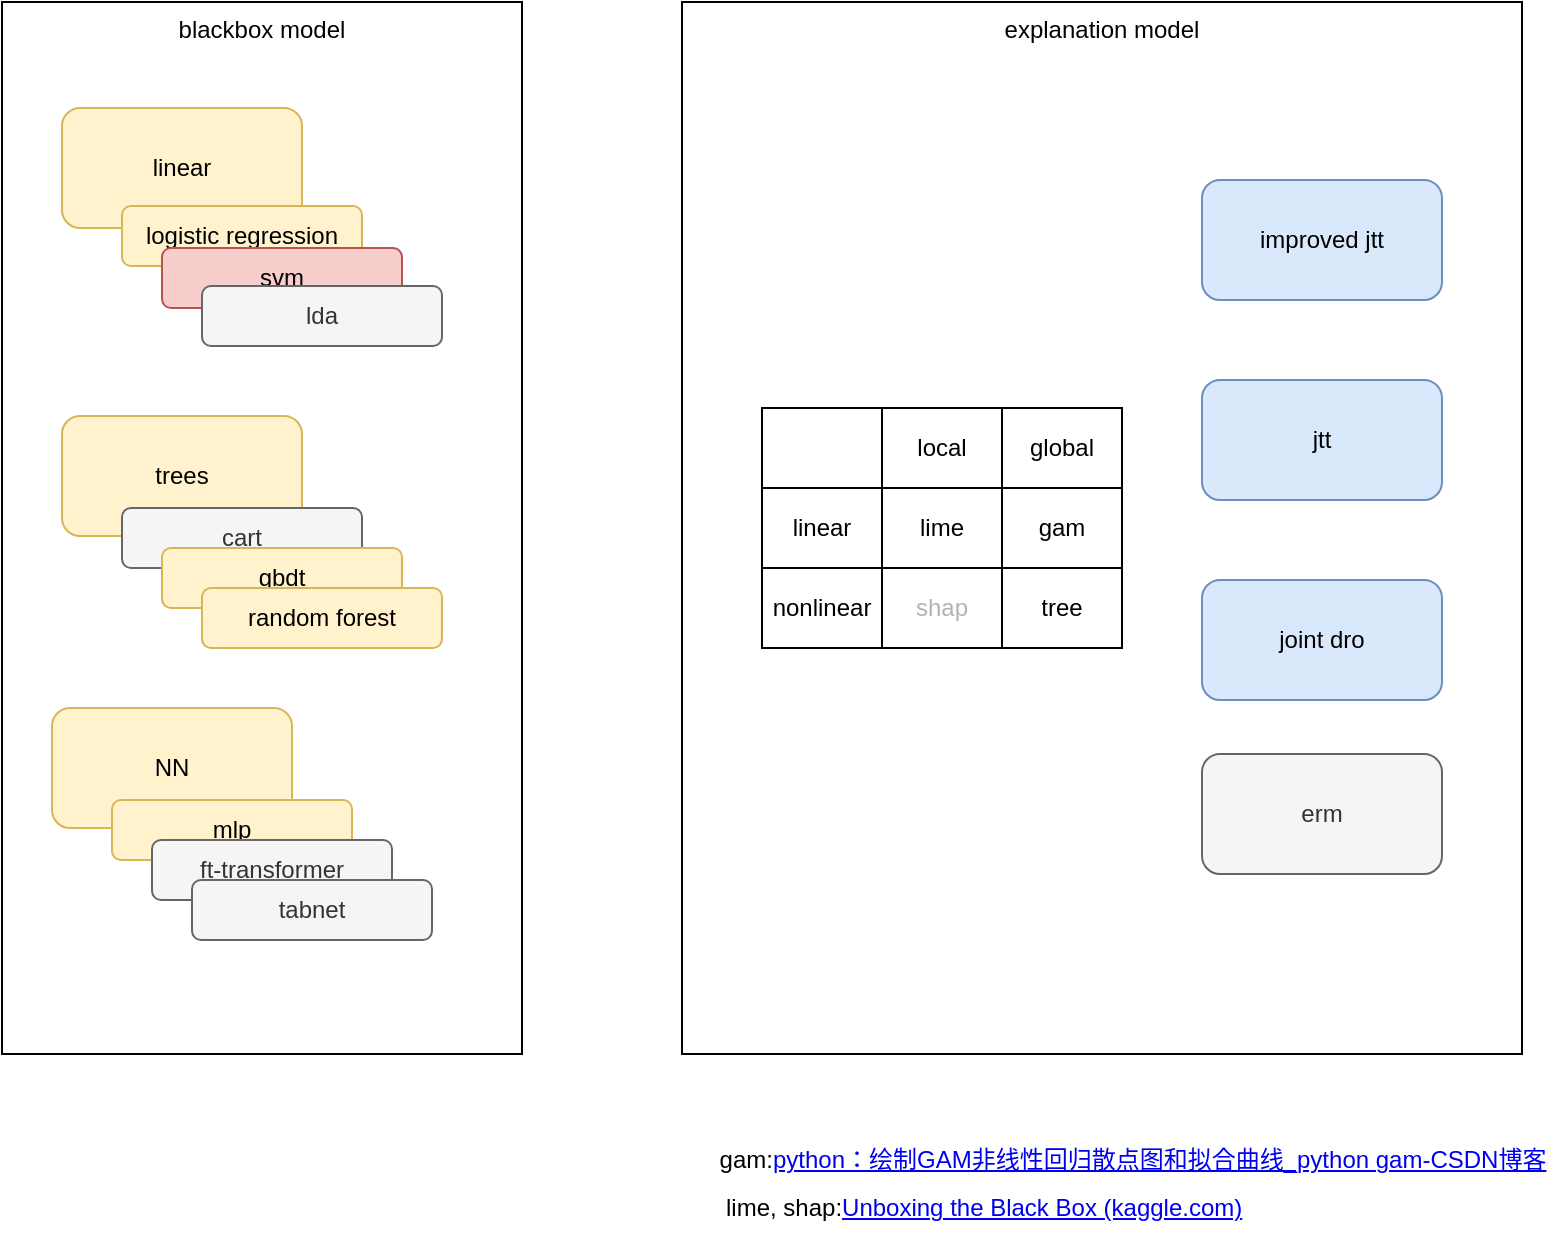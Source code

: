 <mxfile version="17.2.4" type="device"><diagram id="WZwb_Z2oMyCr8AlMXQXx" name="第 1 页"><mxGraphModel dx="1422" dy="591" grid="1" gridSize="10" guides="1" tooltips="1" connect="1" arrows="1" fold="1" page="1" pageScale="1" pageWidth="1169" pageHeight="827" math="0" shadow="0"><root><mxCell id="0"/><mxCell id="1" parent="0"/><mxCell id="7wtQnXj_1Fix2-yFV_L5-23" value="" style="group" parent="1" vertex="1" connectable="0"><mxGeometry x="20" y="151" width="420" height="526" as="geometry"/></mxCell><mxCell id="7wtQnXj_1Fix2-yFV_L5-21" value="blackbox model" style="rounded=0;whiteSpace=wrap;html=1;fillColor=default;align=center;verticalAlign=top;" parent="7wtQnXj_1Fix2-yFV_L5-23" vertex="1"><mxGeometry width="260" height="526" as="geometry"/></mxCell><mxCell id="7wtQnXj_1Fix2-yFV_L5-6" value="trees" style="rounded=1;whiteSpace=wrap;html=1;fillColor=#fff2cc;strokeColor=#d6b656;" parent="7wtQnXj_1Fix2-yFV_L5-23" vertex="1"><mxGeometry x="30" y="207" width="120" height="60" as="geometry"/></mxCell><mxCell id="7wtQnXj_1Fix2-yFV_L5-7" value="cart" style="rounded=1;whiteSpace=wrap;html=1;fillColor=#f5f5f5;strokeColor=#666666;fontColor=#333333;" parent="7wtQnXj_1Fix2-yFV_L5-23" vertex="1"><mxGeometry x="60" y="253" width="120" height="30" as="geometry"/></mxCell><mxCell id="7wtQnXj_1Fix2-yFV_L5-8" value="gbdt" style="rounded=1;whiteSpace=wrap;html=1;fillColor=#fff2cc;strokeColor=#d6b656;" parent="7wtQnXj_1Fix2-yFV_L5-23" vertex="1"><mxGeometry x="80" y="273" width="120" height="30" as="geometry"/></mxCell><mxCell id="7wtQnXj_1Fix2-yFV_L5-10" value="linear" style="rounded=1;whiteSpace=wrap;html=1;fillColor=#fff2cc;strokeColor=#d6b656;" parent="7wtQnXj_1Fix2-yFV_L5-23" vertex="1"><mxGeometry x="30" y="53" width="120" height="60" as="geometry"/></mxCell><mxCell id="7wtQnXj_1Fix2-yFV_L5-11" value="logistic regression" style="rounded=1;whiteSpace=wrap;html=1;fillColor=#fff2cc;strokeColor=#d6b656;" parent="7wtQnXj_1Fix2-yFV_L5-23" vertex="1"><mxGeometry x="60" y="102" width="120" height="30" as="geometry"/></mxCell><mxCell id="7wtQnXj_1Fix2-yFV_L5-12" value="svm" style="rounded=1;whiteSpace=wrap;html=1;fillColor=#f8cecc;strokeColor=#b85450;" parent="7wtQnXj_1Fix2-yFV_L5-23" vertex="1"><mxGeometry x="80" y="123" width="120" height="30" as="geometry"/></mxCell><mxCell id="7wtQnXj_1Fix2-yFV_L5-13" value="lda" style="rounded=1;whiteSpace=wrap;html=1;fillColor=#f5f5f5;strokeColor=#666666;fontColor=#333333;" parent="7wtQnXj_1Fix2-yFV_L5-23" vertex="1"><mxGeometry x="100" y="142" width="120" height="30" as="geometry"/></mxCell><mxCell id="7wtQnXj_1Fix2-yFV_L5-15" value="random forest" style="rounded=1;whiteSpace=wrap;html=1;fillColor=#fff2cc;strokeColor=#d6b656;" parent="7wtQnXj_1Fix2-yFV_L5-23" vertex="1"><mxGeometry x="100" y="293" width="120" height="30" as="geometry"/></mxCell><mxCell id="7wtQnXj_1Fix2-yFV_L5-16" value="NN" style="rounded=1;whiteSpace=wrap;html=1;fillColor=#fff2cc;strokeColor=#d6b656;" parent="7wtQnXj_1Fix2-yFV_L5-23" vertex="1"><mxGeometry x="25" y="353" width="120" height="60" as="geometry"/></mxCell><mxCell id="7wtQnXj_1Fix2-yFV_L5-17" value="mlp" style="rounded=1;whiteSpace=wrap;html=1;fillColor=#fff2cc;strokeColor=#d6b656;" parent="7wtQnXj_1Fix2-yFV_L5-23" vertex="1"><mxGeometry x="55" y="399" width="120" height="30" as="geometry"/></mxCell><mxCell id="7wtQnXj_1Fix2-yFV_L5-18" value="ft-transformer" style="rounded=1;whiteSpace=wrap;html=1;fillColor=#f5f5f5;strokeColor=#666666;fontColor=#333333;" parent="7wtQnXj_1Fix2-yFV_L5-23" vertex="1"><mxGeometry x="75" y="419" width="120" height="30" as="geometry"/></mxCell><mxCell id="7wtQnXj_1Fix2-yFV_L5-19" value="tabnet" style="rounded=1;whiteSpace=wrap;html=1;fillColor=#f5f5f5;strokeColor=#666666;fontColor=#333333;" parent="7wtQnXj_1Fix2-yFV_L5-23" vertex="1"><mxGeometry x="95" y="439" width="120" height="30" as="geometry"/></mxCell><mxCell id="7wtQnXj_1Fix2-yFV_L5-24" value="" style="group;fillColor=#f5f5f5;fontColor=#333333;strokeColor=#666666;" parent="1" vertex="1" connectable="0"><mxGeometry x="360" y="151" width="420" height="526" as="geometry"/></mxCell><mxCell id="7wtQnXj_1Fix2-yFV_L5-25" value="explanation model" style="rounded=0;whiteSpace=wrap;html=1;fillColor=default;align=center;verticalAlign=top;" parent="7wtQnXj_1Fix2-yFV_L5-24" vertex="1"><mxGeometry width="420" height="526" as="geometry"/></mxCell><mxCell id="7wtQnXj_1Fix2-yFV_L5-26" value="joint dro" style="rounded=1;whiteSpace=wrap;html=1;fillColor=#dae8fc;strokeColor=#6c8ebf;" parent="7wtQnXj_1Fix2-yFV_L5-24" vertex="1"><mxGeometry x="260" y="289" width="120" height="60" as="geometry"/></mxCell><mxCell id="7wtQnXj_1Fix2-yFV_L5-27" value="erm" style="rounded=1;whiteSpace=wrap;html=1;fillColor=#f5f5f5;strokeColor=#666666;fontColor=#333333;" parent="7wtQnXj_1Fix2-yFV_L5-24" vertex="1"><mxGeometry x="260" y="376" width="120" height="60" as="geometry"/></mxCell><mxCell id="7wtQnXj_1Fix2-yFV_L5-28" value="jtt" style="rounded=1;whiteSpace=wrap;html=1;fillColor=#dae8fc;strokeColor=#6c8ebf;" parent="7wtQnXj_1Fix2-yFV_L5-24" vertex="1"><mxGeometry x="260" y="189" width="120" height="60" as="geometry"/></mxCell><mxCell id="7wtQnXj_1Fix2-yFV_L5-41" value="improved jtt" style="rounded=1;whiteSpace=wrap;html=1;fillColor=#dae8fc;strokeColor=#6c8ebf;" parent="7wtQnXj_1Fix2-yFV_L5-24" vertex="1"><mxGeometry x="260" y="89" width="120" height="60" as="geometry"/></mxCell><mxCell id="7wtQnXj_1Fix2-yFV_L5-43" value="" style="shape=table;html=1;whiteSpace=wrap;startSize=0;container=1;collapsible=0;childLayout=tableLayout;fillColor=default;" parent="7wtQnXj_1Fix2-yFV_L5-24" vertex="1"><mxGeometry x="40" y="203" width="180" height="120" as="geometry"/></mxCell><mxCell id="7wtQnXj_1Fix2-yFV_L5-44" value="" style="shape=tableRow;horizontal=0;startSize=0;swimlaneHead=0;swimlaneBody=0;top=0;left=0;bottom=0;right=0;collapsible=0;dropTarget=0;fillColor=none;points=[[0,0.5],[1,0.5]];portConstraint=eastwest;" parent="7wtQnXj_1Fix2-yFV_L5-43" vertex="1"><mxGeometry width="180" height="40" as="geometry"/></mxCell><mxCell id="7wtQnXj_1Fix2-yFV_L5-45" value="" style="shape=partialRectangle;html=1;whiteSpace=wrap;connectable=0;fillColor=none;top=0;left=0;bottom=0;right=0;overflow=hidden;" parent="7wtQnXj_1Fix2-yFV_L5-44" vertex="1"><mxGeometry width="60" height="40" as="geometry"><mxRectangle width="60" height="40" as="alternateBounds"/></mxGeometry></mxCell><mxCell id="7wtQnXj_1Fix2-yFV_L5-46" value="local" style="shape=partialRectangle;html=1;whiteSpace=wrap;connectable=0;fillColor=none;top=0;left=0;bottom=0;right=0;overflow=hidden;" parent="7wtQnXj_1Fix2-yFV_L5-44" vertex="1"><mxGeometry x="60" width="60" height="40" as="geometry"><mxRectangle width="60" height="40" as="alternateBounds"/></mxGeometry></mxCell><mxCell id="7wtQnXj_1Fix2-yFV_L5-47" value="global" style="shape=partialRectangle;html=1;whiteSpace=wrap;connectable=0;fillColor=none;top=0;left=0;bottom=0;right=0;overflow=hidden;" parent="7wtQnXj_1Fix2-yFV_L5-44" vertex="1"><mxGeometry x="120" width="60" height="40" as="geometry"><mxRectangle width="60" height="40" as="alternateBounds"/></mxGeometry></mxCell><mxCell id="7wtQnXj_1Fix2-yFV_L5-48" value="" style="shape=tableRow;horizontal=0;startSize=0;swimlaneHead=0;swimlaneBody=0;top=0;left=0;bottom=0;right=0;collapsible=0;dropTarget=0;fillColor=none;points=[[0,0.5],[1,0.5]];portConstraint=eastwest;" parent="7wtQnXj_1Fix2-yFV_L5-43" vertex="1"><mxGeometry y="40" width="180" height="40" as="geometry"/></mxCell><mxCell id="7wtQnXj_1Fix2-yFV_L5-49" value="linear" style="shape=partialRectangle;html=1;whiteSpace=wrap;connectable=0;fillColor=none;top=0;left=0;bottom=0;right=0;overflow=hidden;" parent="7wtQnXj_1Fix2-yFV_L5-48" vertex="1"><mxGeometry width="60" height="40" as="geometry"><mxRectangle width="60" height="40" as="alternateBounds"/></mxGeometry></mxCell><mxCell id="7wtQnXj_1Fix2-yFV_L5-50" value="lime" style="shape=partialRectangle;html=1;whiteSpace=wrap;connectable=0;fillColor=none;top=0;left=0;bottom=0;right=0;overflow=hidden;" parent="7wtQnXj_1Fix2-yFV_L5-48" vertex="1"><mxGeometry x="60" width="60" height="40" as="geometry"><mxRectangle width="60" height="40" as="alternateBounds"/></mxGeometry></mxCell><mxCell id="7wtQnXj_1Fix2-yFV_L5-51" value="gam" style="shape=partialRectangle;html=1;whiteSpace=wrap;connectable=0;fillColor=none;top=0;left=0;bottom=0;right=0;overflow=hidden;" parent="7wtQnXj_1Fix2-yFV_L5-48" vertex="1"><mxGeometry x="120" width="60" height="40" as="geometry"><mxRectangle width="60" height="40" as="alternateBounds"/></mxGeometry></mxCell><mxCell id="7wtQnXj_1Fix2-yFV_L5-52" value="" style="shape=tableRow;horizontal=0;startSize=0;swimlaneHead=0;swimlaneBody=0;top=0;left=0;bottom=0;right=0;collapsible=0;dropTarget=0;fillColor=none;points=[[0,0.5],[1,0.5]];portConstraint=eastwest;" parent="7wtQnXj_1Fix2-yFV_L5-43" vertex="1"><mxGeometry y="80" width="180" height="40" as="geometry"/></mxCell><mxCell id="7wtQnXj_1Fix2-yFV_L5-53" value="nonlinear" style="shape=partialRectangle;html=1;whiteSpace=wrap;connectable=0;fillColor=none;top=0;left=0;bottom=0;right=0;overflow=hidden;" parent="7wtQnXj_1Fix2-yFV_L5-52" vertex="1"><mxGeometry width="60" height="40" as="geometry"><mxRectangle width="60" height="40" as="alternateBounds"/></mxGeometry></mxCell><mxCell id="7wtQnXj_1Fix2-yFV_L5-54" value="&lt;font color=&quot;#b3b3b3&quot;&gt;shap&lt;/font&gt;" style="shape=partialRectangle;html=1;whiteSpace=wrap;connectable=0;fillColor=none;top=0;left=0;bottom=0;right=0;overflow=hidden;" parent="7wtQnXj_1Fix2-yFV_L5-52" vertex="1"><mxGeometry x="60" width="60" height="40" as="geometry"><mxRectangle width="60" height="40" as="alternateBounds"/></mxGeometry></mxCell><mxCell id="7wtQnXj_1Fix2-yFV_L5-55" value="tree" style="shape=partialRectangle;html=1;whiteSpace=wrap;connectable=0;fillColor=none;top=0;left=0;bottom=0;right=0;overflow=hidden;pointerEvents=1;" parent="7wtQnXj_1Fix2-yFV_L5-52" vertex="1"><mxGeometry x="120" width="60" height="40" as="geometry"><mxRectangle width="60" height="40" as="alternateBounds"/></mxGeometry></mxCell><mxCell id="PuQSxI1phSgBraYJlWCg-1" value="gam:&lt;a href=&quot;https://blog.csdn.net/qq_35591253/article/details/130938485&quot;&gt;python：绘制GAM非线性回归散点图和拟合曲线_python gam-CSDN博客&lt;/a&gt;" style="text;html=1;align=center;verticalAlign=middle;resizable=0;points=[];autosize=1;strokeColor=none;fillColor=none;" parent="1" vertex="1"><mxGeometry x="370" y="720" width="430" height="20" as="geometry"/></mxCell><mxCell id="PuQSxI1phSgBraYJlWCg-2" value="lime, shap:&lt;a href=&quot;https://www.kaggle.com/code/ibtesama/unboxing-the-black-box&quot;&gt;Unboxing the Black Box (kaggle.com)&lt;/a&gt;" style="text;whiteSpace=wrap;html=1;" parent="1" vertex="1"><mxGeometry x="380" y="740" width="390" height="30" as="geometry"/></mxCell></root></mxGraphModel></diagram></mxfile>